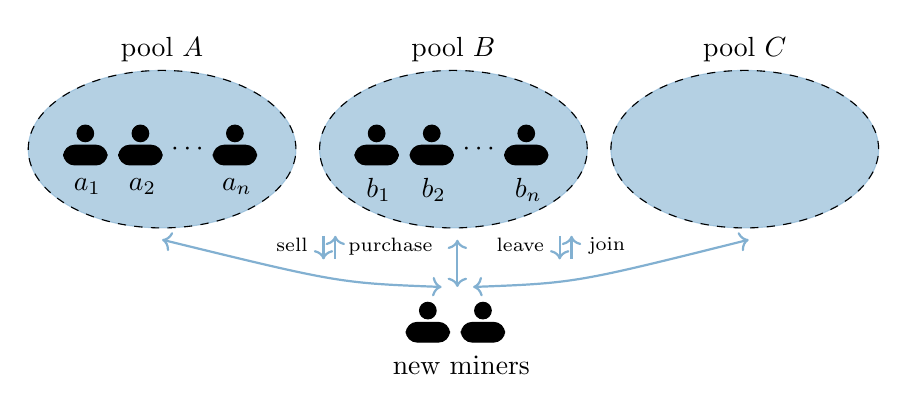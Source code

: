 \begin{tikzpicture}
\definecolor{newblue}{rgb}{0.51, 0.69, 0.82}
\definecolor{newpink}{rgb}{0.97, 0.67, 0.55}

% ----------------------Moduler 1: An Individual--------------------------------------------
% \pic at (0, 0) {an_individual};
\tikzset{
	an_individual/.pic = {
	
		\begin{scope}[scale=1]

		% draw a head
		%\filldraw[fill={rgb:red,4;green,2;yellow,1}] (0.275,0) circle (3pt);
             \filldraw[black] (0.275,0) circle (3pt);
             %\filldraw[newpink] (0.275,0) circle (3pt);

		% draw the shoulder
		\filldraw[black, rounded corners](0,-0.4) rectangle(0.55,-0.15);
             %\filldraw[newpink, rounded corners](0,-0.4) rectangle(0.55,-0.15); 

		\end{scope}
	}
}

% ----------------------Moduler 2: Group A--------------------------------------------
% \pic at (0, 0) {group_a};
\tikzset{
	group_a/.pic = {
	
		\begin{scope}[scale=1]

		\filldraw[newblue, opacity=0.6] (-0.25,0) ellipse (1.7cm and 1cm);
		
		% draw individuals
		\pic at (-1.5, 0.2) {an_individual};
		\node [below] at (-1.2,-0.25) {$a_1$};
		\pic at (-0.8, 0.2) {an_individual};
		\node [below] at (-0.5,-0.25) {$a_2$};
		\node [below] at (0.1,0.2) {$\cdots$};
		\pic at (0.4, 0.2) {an_individual};
		\node [below] at (0.7,-0.25) {$a_n$};

		% draw ellipse
		\draw [dashed](-0.25,0) ellipse (1.7cm and 1cm);
		

		\end{scope}
	}
}

% ----------------------Moduler 3: Group B--------------------------------------------
% \pic at (0, 0) {group_b};
\tikzset{
	group_b/.pic = {
	
		\begin{scope}[scale=1]

		\filldraw[newblue, opacity=0.6] (-0.25,0) ellipse (1.7cm and 1cm);
		
		% draw individuals
		\pic at (-1.5, 0.2) {an_individual};
		\node [below] at (-1.2,-0.25) {$b_1$};
		\pic at (-0.8, 0.2) {an_individual};
		\node [below] at (-0.5,-0.25) {$b_2$};
		\node [below] at (0.1,0.2) {$\cdots$};
		\pic at (0.4, 0.2) {an_individual};
		\node [below] at (0.7,-0.25) {$b_n$};

		% draw ellipse
		\draw [dashed](-0.25,0) ellipse (1.7cm and 1cm);

		\end{scope}
	}
}

% ----------------------Moduler 4: Group C--------------------------------------------
% \pic at (0, 0) {group_c};
\tikzset{
	group_c/.pic = {
	
		\begin{scope}[scale=1]

		\filldraw[newblue, opacity=0.6] (-0.25,0) ellipse (1.7cm and 1cm);

		% draw ellipse
		\draw [dashed](-0.25,0) ellipse (1.7cm and 1cm);

		\end{scope}
	}
}

% -----------------------MAIN----------------------------------------
\pic at (0, 0) {group_a};
\node [below] at (-0.25,1.55) {pool $A$};
\pic at (3.7, 0) {group_b};
\node [below] at (3.45,1.55) {pool $B$};
\pic at (7.4, 0) {group_c};
\node [below] at (7.15,1.55) {pool $C$};

\pic at (2.85, -2.05) {an_individual}; % New miners
\pic at (3.55, -2.05) {an_individual};
\node [below] at (3.55,-2.5) {new miners};

\draw [<->,thick, newblue] (3.5,-1.15) --(3.5,-1.75); % Middle curve
\draw [<->,thick, newblue] (-0.25,-1.15) .. controls (2,-1.7) ..(3.3,-1.75); % left Bezier curve
\draw [<->,thick, newblue] (7.2,-1.15) .. controls (5,-1.7) ..(3.7,-1.75); % right Bezier curve

\draw [->,thick, newblue] (1.8,-1.1) --(1.8,-1.4); % left middle
\draw [<-,thick, newblue] (1.95,-1.1) --(1.95,-1.4); % left middle
\node [below] at (1.4,-1) {\scriptsize sell};
\node [below] at (2.65,-1) {\scriptsize purchase};


\draw [->,thick, newblue] (4.8,-1.1) --(4.8,-1.4); % left middle
\draw [<-,thick, newblue] (4.95,-1.1) --(4.95,-1.4); % left middle
\node [below] at (4.3,-1) {\scriptsize leave};
\node [below] at (5.4,-1) {\scriptsize join};

\end{tikzpicture}
